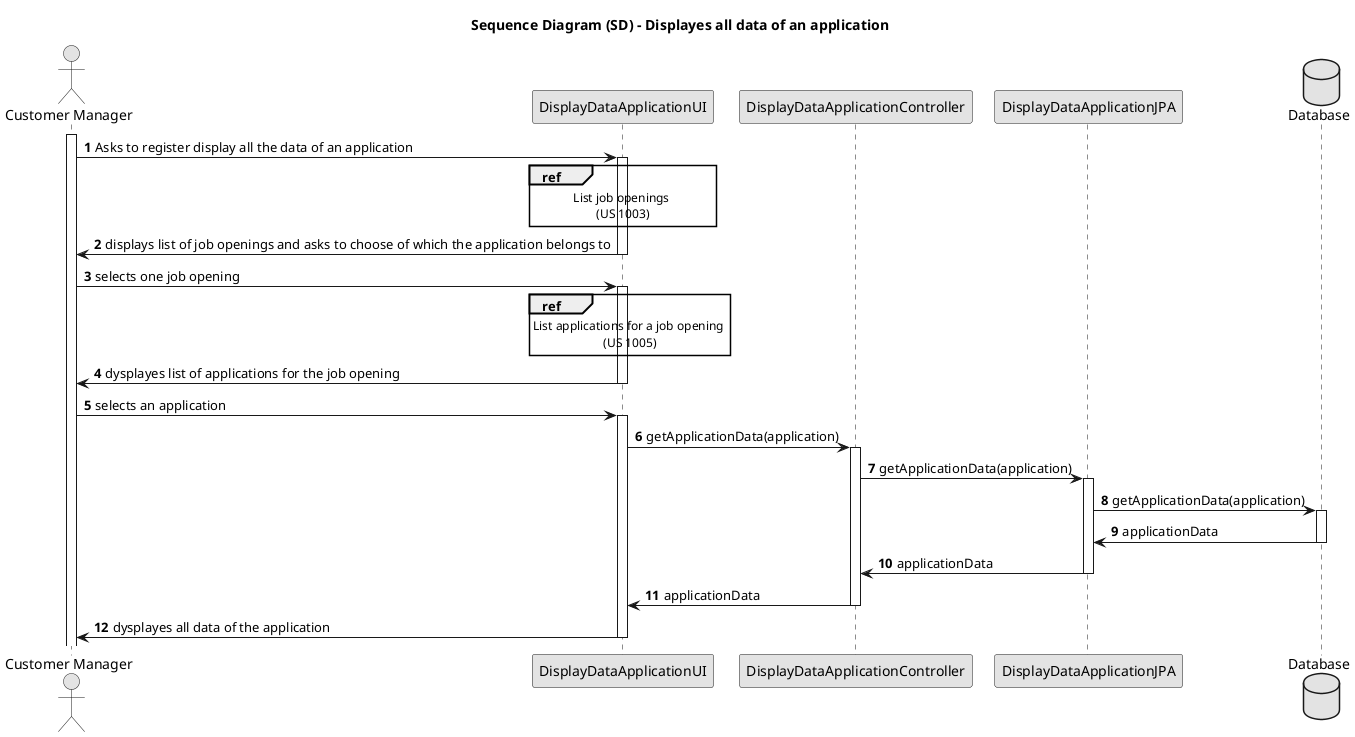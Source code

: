 @startuml
skinparam monochrome true
skinparam packageStyle rectangle
skinparam shadowing false

title Sequence Diagram (SD) - Displayes all data of an application

autonumber

actor "Customer Manager" as Manager
participant "DisplayDataApplicationUI" as UI
participant "DisplayDataApplicationController" as Controller
participant "DisplayDataApplicationJPA" as jpa
database "Database" as DB
activate Manager

    Manager -> UI : Asks to register display all the data of an application
    activate UI

    ref over UI : List job openings \n(US 1003)
 UI -> Manager : displays list of job openings and asks to choose of which the application belongs to

    deactivate UI

    Manager -> UI : selects one job opening
    activate UI
            ref over UI : List applications for a job opening \n(US 1005)

        UI -> Manager : dysplayes list of applications for the job opening

deactivate UI

     Manager -> UI : selects an application


    activate UI

    UI -> Controller : getApplicationData(application)

    activate Controller

    Controller -> jpa : getApplicationData(application)

    activate jpa

    jpa -> DB : getApplicationData(application)

    activate DB

    DB -> jpa : applicationData

    deactivate DB

    jpa -> Controller : applicationData

    deactivate jpa

    Controller -> UI : applicationData

    deactivate Controller

        UI -> Manager : dysplayes all data of the application

    deactivate UI
    
@enduml